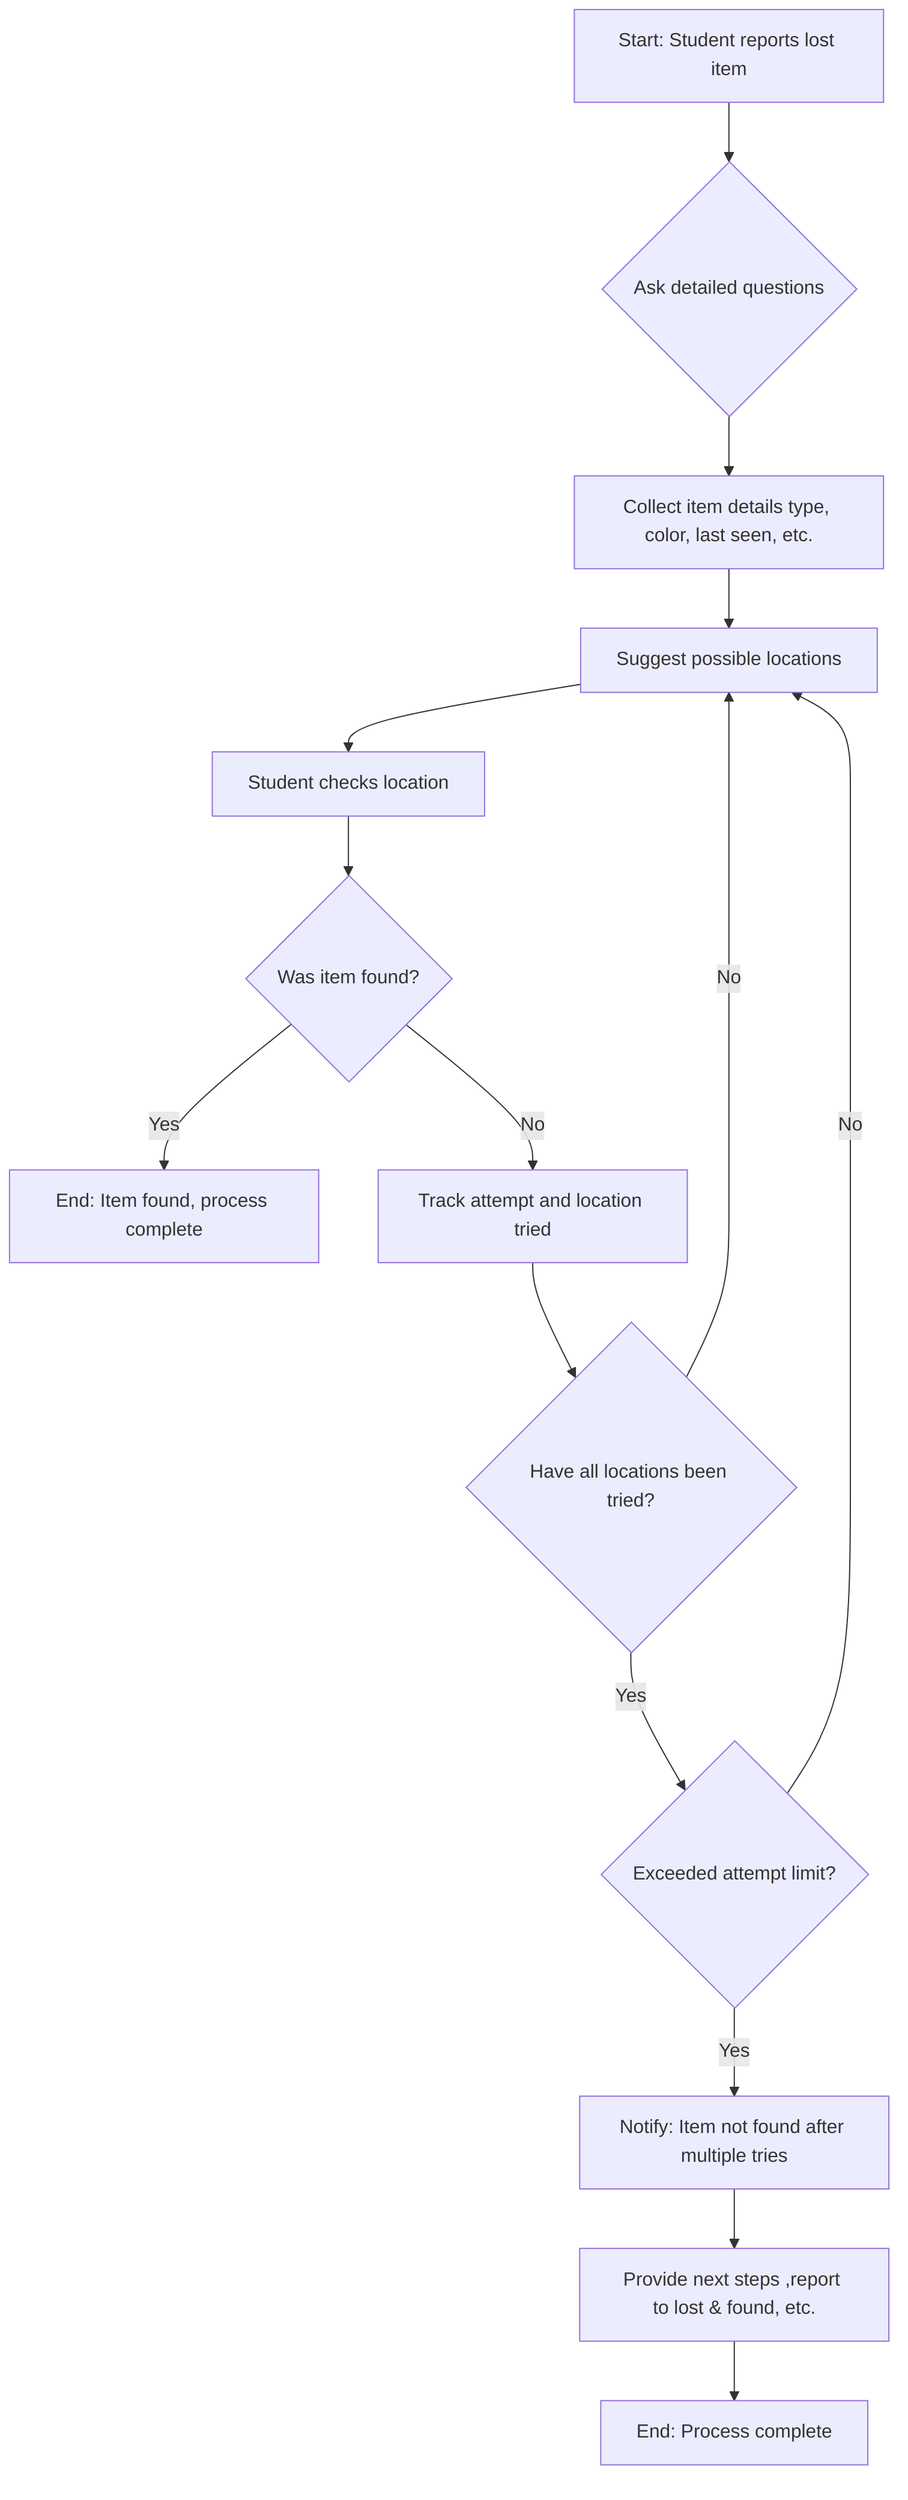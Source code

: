 flowchart TD
    A[Start: Student reports lost item] --> B{Ask detailed questions}
    B --> C[Collect item details type, color, last seen, etc.]
    C --> D[Suggest possible locations]
    D --> E[Student checks location]
    E --> F{Was item found?}
    F -- Yes --> G[End: Item found, process complete]
    F -- No --> H[Track attempt and location tried]
    H --> I{Have all locations been tried?}
    I -- No --> D
    I -- Yes --> J{Exceeded attempt limit?}
    J -- No --> D
    J -- Yes --> K[Notify: Item not found after multiple tries]
    K --> L[Provide next steps ,report to lost & found, etc.]
    L --> M[End: Process complete]